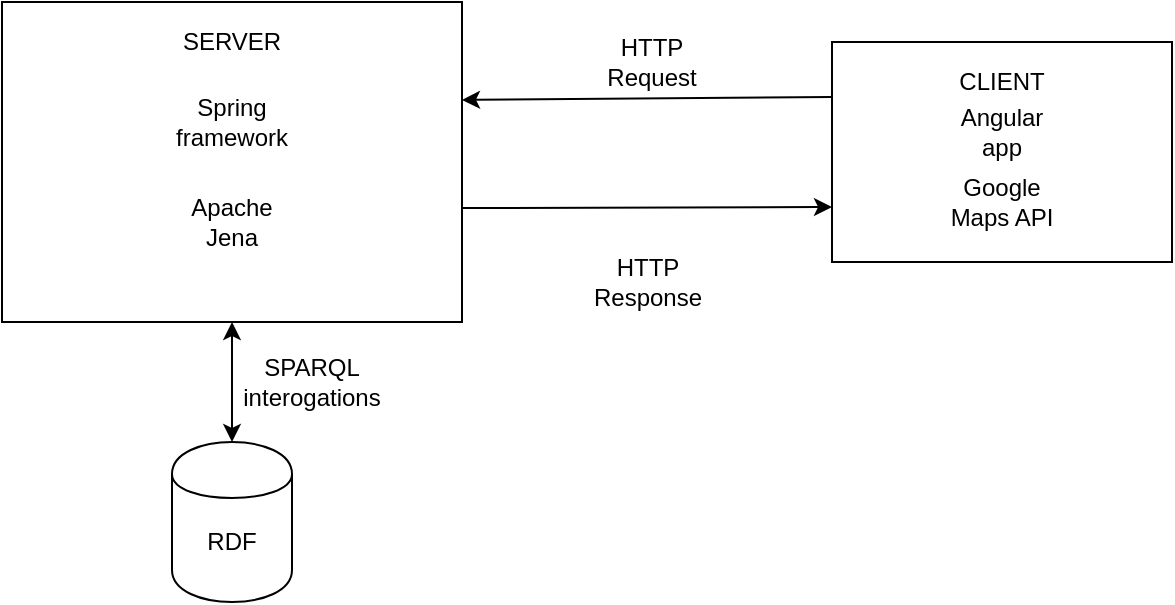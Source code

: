 <mxfile version="12.2.6" type="device" pages="1"><diagram id="3t1-iwUCTzv_qY25gH2q" name="Page-1"><mxGraphModel dx="854" dy="419" grid="1" gridSize="10" guides="1" tooltips="1" connect="1" arrows="1" fold="1" page="1" pageScale="1" pageWidth="850" pageHeight="1100" math="0" shadow="0"><root><mxCell id="0"/><mxCell id="1" parent="0"/><mxCell id="lgjE81rgYcacETiUMdUn-1" value="" style="rounded=0;whiteSpace=wrap;html=1;" vertex="1" parent="1"><mxGeometry x="135" y="140" width="230" height="160" as="geometry"/></mxCell><mxCell id="lgjE81rgYcacETiUMdUn-2" value="" style="rounded=0;whiteSpace=wrap;html=1;" vertex="1" parent="1"><mxGeometry x="550" y="160" width="170" height="110" as="geometry"/></mxCell><mxCell id="lgjE81rgYcacETiUMdUn-3" value="" style="shape=cylinder;whiteSpace=wrap;html=1;boundedLbl=1;backgroundOutline=1;" vertex="1" parent="1"><mxGeometry x="220" y="360" width="60" height="80" as="geometry"/></mxCell><mxCell id="lgjE81rgYcacETiUMdUn-4" value="RDF" style="text;html=1;strokeColor=none;fillColor=none;align=center;verticalAlign=middle;whiteSpace=wrap;rounded=0;" vertex="1" parent="1"><mxGeometry x="230" y="400" width="40" height="20" as="geometry"/></mxCell><mxCell id="lgjE81rgYcacETiUMdUn-5" value="CLIENT" style="text;html=1;strokeColor=none;fillColor=none;align=center;verticalAlign=middle;whiteSpace=wrap;rounded=0;" vertex="1" parent="1"><mxGeometry x="615" y="170" width="40" height="20" as="geometry"/></mxCell><mxCell id="lgjE81rgYcacETiUMdUn-6" value="SERVER" style="text;html=1;strokeColor=none;fillColor=none;align=center;verticalAlign=middle;whiteSpace=wrap;rounded=0;" vertex="1" parent="1"><mxGeometry x="230" y="150" width="40" height="20" as="geometry"/></mxCell><mxCell id="lgjE81rgYcacETiUMdUn-8" value="Apache Jena" style="text;html=1;strokeColor=none;fillColor=none;align=center;verticalAlign=middle;whiteSpace=wrap;rounded=0;" vertex="1" parent="1"><mxGeometry x="230" y="240" width="40" height="20" as="geometry"/></mxCell><mxCell id="lgjE81rgYcacETiUMdUn-9" value="Spring framework" style="text;html=1;strokeColor=none;fillColor=none;align=center;verticalAlign=middle;whiteSpace=wrap;rounded=0;" vertex="1" parent="1"><mxGeometry x="230" y="190" width="40" height="20" as="geometry"/></mxCell><mxCell id="lgjE81rgYcacETiUMdUn-10" style="edgeStyle=orthogonalEdgeStyle;rounded=0;orthogonalLoop=1;jettySize=auto;html=1;exitX=0.5;exitY=1;exitDx=0;exitDy=0;" edge="1" parent="1" source="lgjE81rgYcacETiUMdUn-8" target="lgjE81rgYcacETiUMdUn-8"><mxGeometry relative="1" as="geometry"/></mxCell><mxCell id="lgjE81rgYcacETiUMdUn-12" value="" style="endArrow=classic;startArrow=classic;html=1;exitX=0.5;exitY=0;exitDx=0;exitDy=0;entryX=0.5;entryY=1;entryDx=0;entryDy=0;" edge="1" parent="1" source="lgjE81rgYcacETiUMdUn-3" target="lgjE81rgYcacETiUMdUn-1"><mxGeometry width="50" height="50" relative="1" as="geometry"><mxPoint x="205" y="350" as="sourcePoint"/><mxPoint x="255" y="300" as="targetPoint"/></mxGeometry></mxCell><mxCell id="lgjE81rgYcacETiUMdUn-13" value="SPARQL interogations" style="text;html=1;strokeColor=none;fillColor=none;align=center;verticalAlign=middle;whiteSpace=wrap;rounded=0;" vertex="1" parent="1"><mxGeometry x="270" y="320" width="40" height="20" as="geometry"/></mxCell><mxCell id="lgjE81rgYcacETiUMdUn-15" value="" style="endArrow=classic;html=1;entryX=1;entryY=0.306;entryDx=0;entryDy=0;entryPerimeter=0;exitX=0;exitY=0.25;exitDx=0;exitDy=0;" edge="1" parent="1" source="lgjE81rgYcacETiUMdUn-2" target="lgjE81rgYcacETiUMdUn-1"><mxGeometry width="50" height="50" relative="1" as="geometry"><mxPoint x="480" y="220" as="sourcePoint"/><mxPoint x="530" y="170" as="targetPoint"/></mxGeometry></mxCell><mxCell id="lgjE81rgYcacETiUMdUn-16" value="" style="endArrow=classic;html=1;entryX=0;entryY=0.75;entryDx=0;entryDy=0;exitX=1;exitY=0.644;exitDx=0;exitDy=0;exitPerimeter=0;" edge="1" parent="1" source="lgjE81rgYcacETiUMdUn-1" target="lgjE81rgYcacETiUMdUn-2"><mxGeometry width="50" height="50" relative="1" as="geometry"><mxPoint x="400" y="280" as="sourcePoint"/><mxPoint x="450" y="230" as="targetPoint"/></mxGeometry></mxCell><mxCell id="lgjE81rgYcacETiUMdUn-17" value="HTTP Response" style="text;html=1;strokeColor=none;fillColor=none;align=center;verticalAlign=middle;whiteSpace=wrap;rounded=0;" vertex="1" parent="1"><mxGeometry x="437.5" y="270" width="40" height="20" as="geometry"/></mxCell><mxCell id="lgjE81rgYcacETiUMdUn-18" value="HTTP Request" style="text;html=1;strokeColor=none;fillColor=none;align=center;verticalAlign=middle;whiteSpace=wrap;rounded=0;" vertex="1" parent="1"><mxGeometry x="440" y="160" width="40" height="20" as="geometry"/></mxCell><mxCell id="lgjE81rgYcacETiUMdUn-19" value="Angular app" style="text;html=1;strokeColor=none;fillColor=none;align=center;verticalAlign=middle;whiteSpace=wrap;rounded=0;" vertex="1" parent="1"><mxGeometry x="615" y="195" width="40" height="20" as="geometry"/></mxCell><mxCell id="lgjE81rgYcacETiUMdUn-20" value="Google Maps API" style="text;html=1;strokeColor=none;fillColor=none;align=center;verticalAlign=middle;whiteSpace=wrap;rounded=0;" vertex="1" parent="1"><mxGeometry x="600" y="230" width="70" height="20" as="geometry"/></mxCell></root></mxGraphModel></diagram></mxfile>
